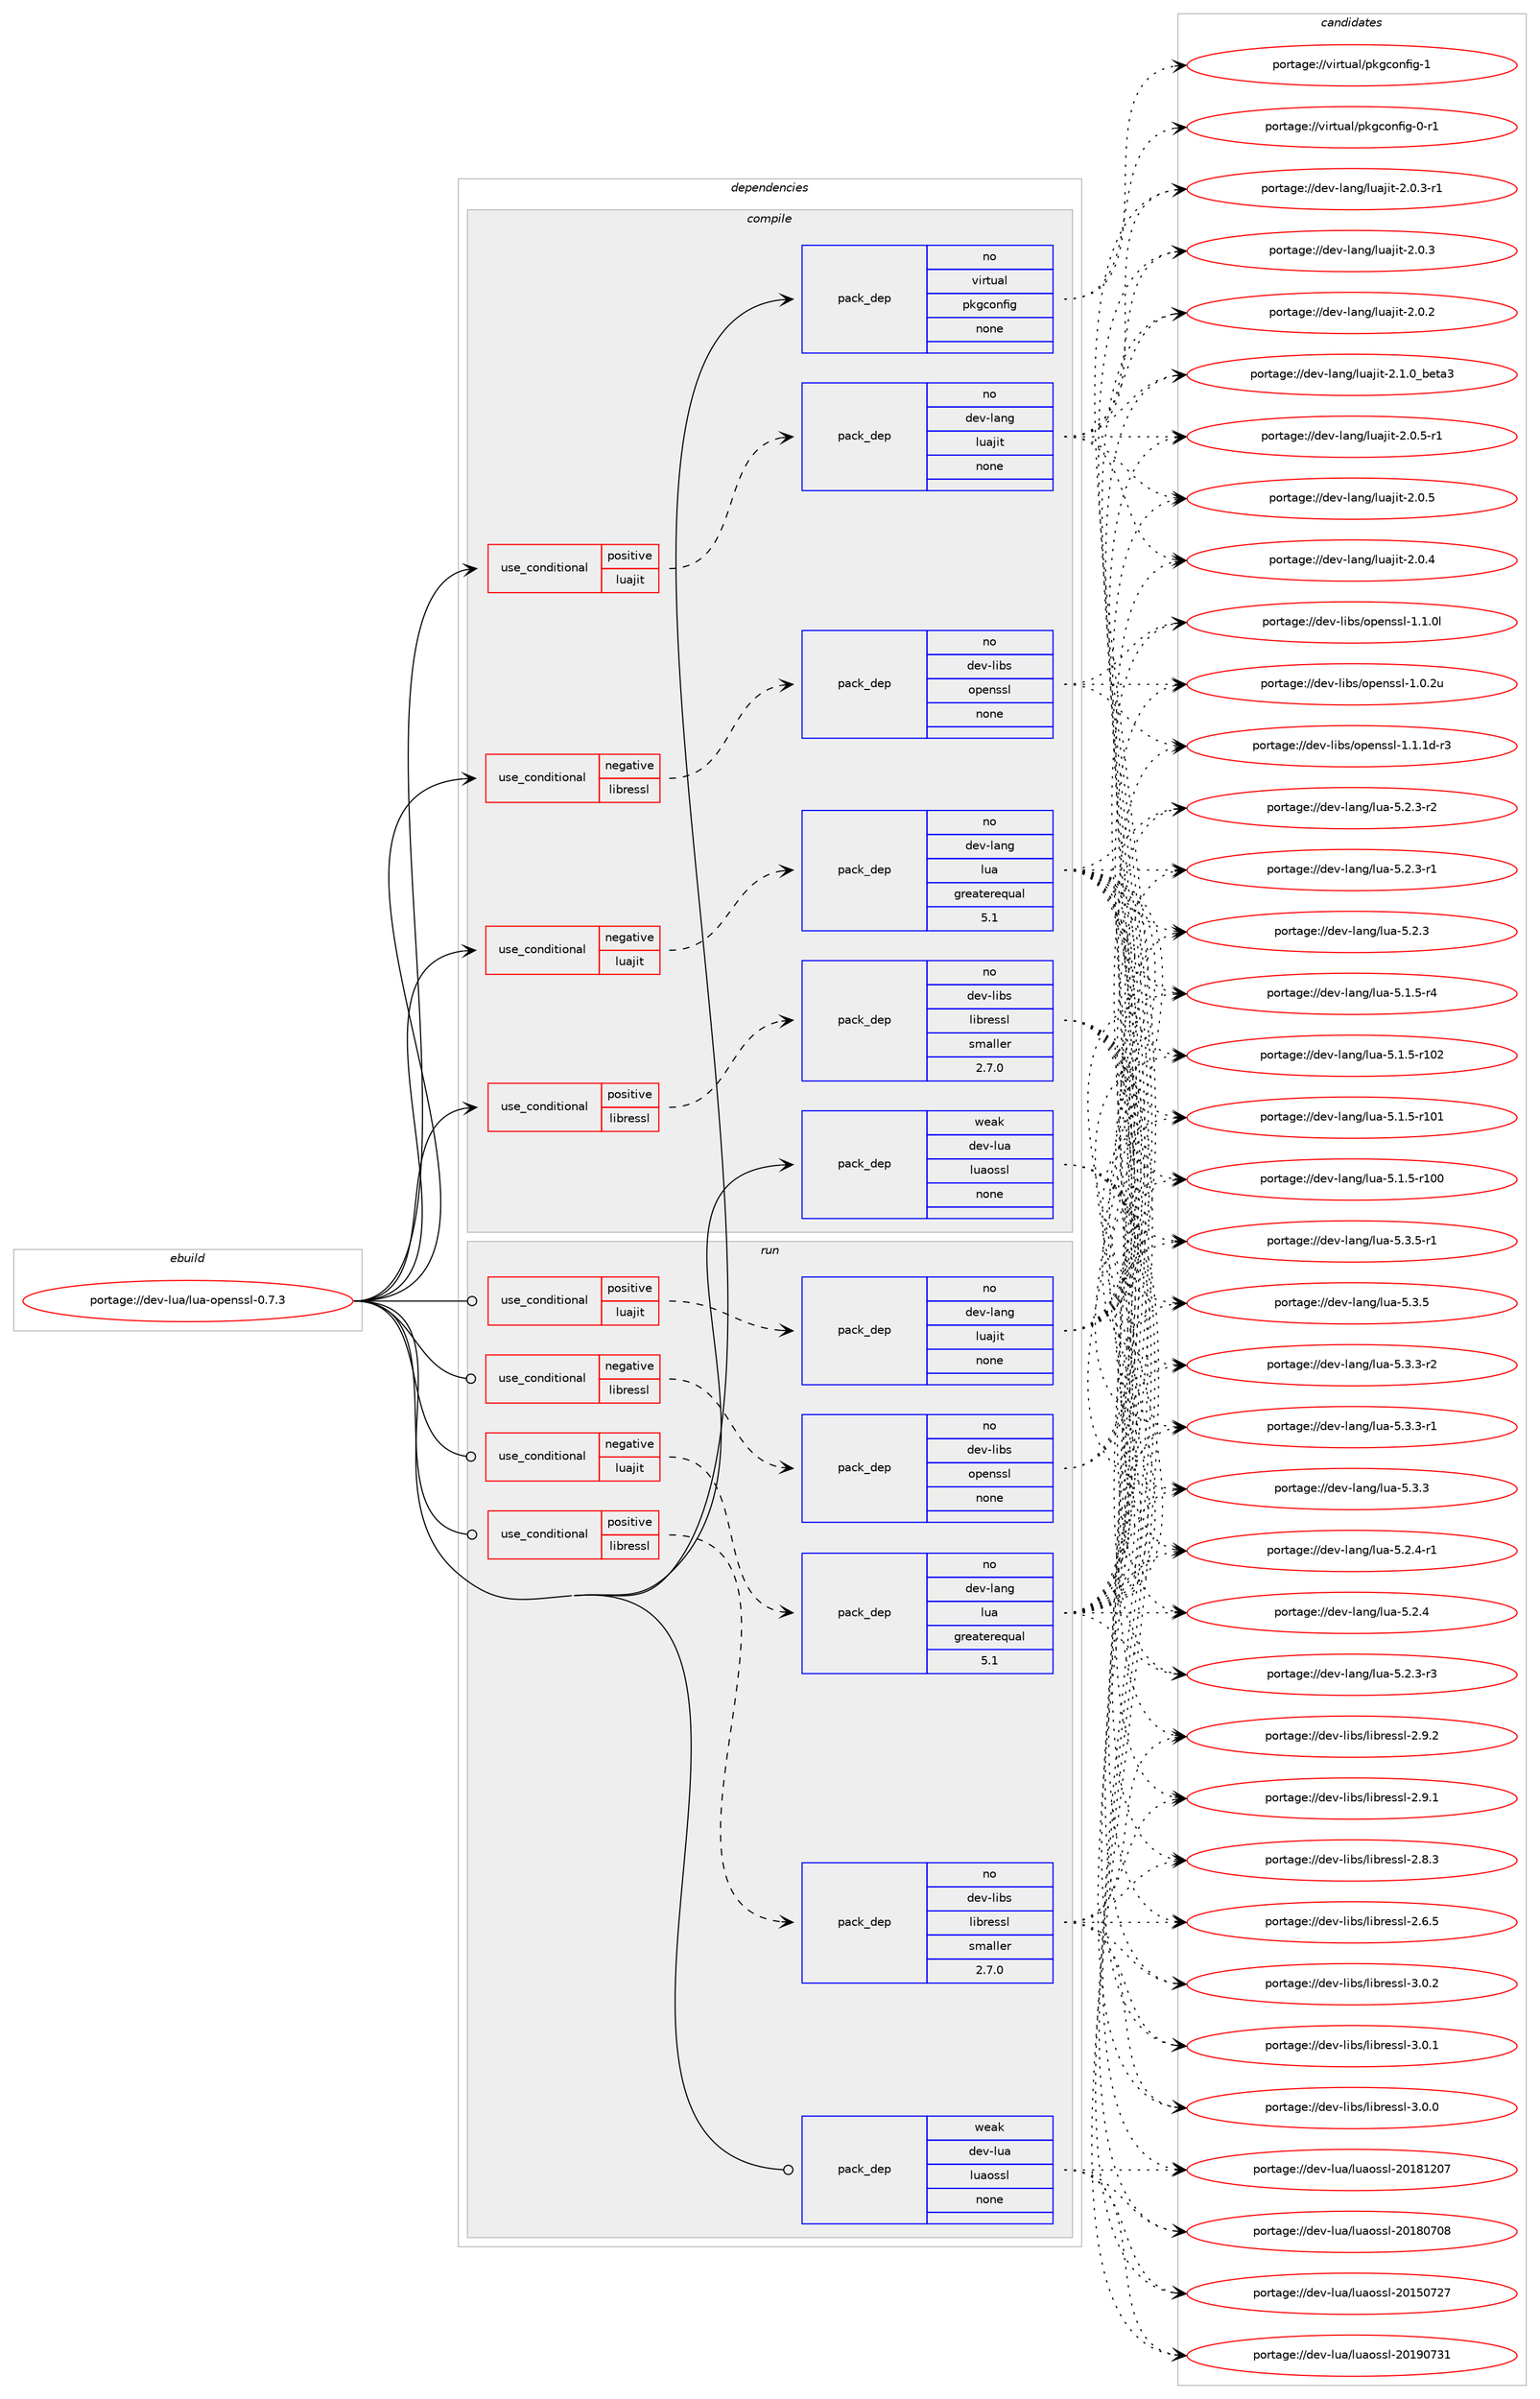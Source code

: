 digraph prolog {

# *************
# Graph options
# *************

newrank=true;
concentrate=true;
compound=true;
graph [rankdir=LR,fontname=Helvetica,fontsize=10,ranksep=1.5];#, ranksep=2.5, nodesep=0.2];
edge  [arrowhead=vee];
node  [fontname=Helvetica,fontsize=10];

# **********
# The ebuild
# **********

subgraph cluster_leftcol {
color=gray;
label=<<i>ebuild</i>>;
id [label="portage://dev-lua/lua-openssl-0.7.3", color=red, width=4, href="../dev-lua/lua-openssl-0.7.3.svg"];
}

# ****************
# The dependencies
# ****************

subgraph cluster_midcol {
color=gray;
label=<<i>dependencies</i>>;
subgraph cluster_compile {
fillcolor="#eeeeee";
style=filled;
label=<<i>compile</i>>;
subgraph cond123164 {
dependency505421 [label=<<TABLE BORDER="0" CELLBORDER="1" CELLSPACING="0" CELLPADDING="4"><TR><TD ROWSPAN="3" CELLPADDING="10">use_conditional</TD></TR><TR><TD>negative</TD></TR><TR><TD>libressl</TD></TR></TABLE>>, shape=none, color=red];
subgraph pack377118 {
dependency505422 [label=<<TABLE BORDER="0" CELLBORDER="1" CELLSPACING="0" CELLPADDING="4" WIDTH="220"><TR><TD ROWSPAN="6" CELLPADDING="30">pack_dep</TD></TR><TR><TD WIDTH="110">no</TD></TR><TR><TD>dev-libs</TD></TR><TR><TD>openssl</TD></TR><TR><TD>none</TD></TR><TR><TD></TD></TR></TABLE>>, shape=none, color=blue];
}
dependency505421:e -> dependency505422:w [weight=20,style="dashed",arrowhead="vee"];
}
id:e -> dependency505421:w [weight=20,style="solid",arrowhead="vee"];
subgraph cond123165 {
dependency505423 [label=<<TABLE BORDER="0" CELLBORDER="1" CELLSPACING="0" CELLPADDING="4"><TR><TD ROWSPAN="3" CELLPADDING="10">use_conditional</TD></TR><TR><TD>negative</TD></TR><TR><TD>luajit</TD></TR></TABLE>>, shape=none, color=red];
subgraph pack377119 {
dependency505424 [label=<<TABLE BORDER="0" CELLBORDER="1" CELLSPACING="0" CELLPADDING="4" WIDTH="220"><TR><TD ROWSPAN="6" CELLPADDING="30">pack_dep</TD></TR><TR><TD WIDTH="110">no</TD></TR><TR><TD>dev-lang</TD></TR><TR><TD>lua</TD></TR><TR><TD>greaterequal</TD></TR><TR><TD>5.1</TD></TR></TABLE>>, shape=none, color=blue];
}
dependency505423:e -> dependency505424:w [weight=20,style="dashed",arrowhead="vee"];
}
id:e -> dependency505423:w [weight=20,style="solid",arrowhead="vee"];
subgraph cond123166 {
dependency505425 [label=<<TABLE BORDER="0" CELLBORDER="1" CELLSPACING="0" CELLPADDING="4"><TR><TD ROWSPAN="3" CELLPADDING="10">use_conditional</TD></TR><TR><TD>positive</TD></TR><TR><TD>libressl</TD></TR></TABLE>>, shape=none, color=red];
subgraph pack377120 {
dependency505426 [label=<<TABLE BORDER="0" CELLBORDER="1" CELLSPACING="0" CELLPADDING="4" WIDTH="220"><TR><TD ROWSPAN="6" CELLPADDING="30">pack_dep</TD></TR><TR><TD WIDTH="110">no</TD></TR><TR><TD>dev-libs</TD></TR><TR><TD>libressl</TD></TR><TR><TD>smaller</TD></TR><TR><TD>2.7.0</TD></TR></TABLE>>, shape=none, color=blue];
}
dependency505425:e -> dependency505426:w [weight=20,style="dashed",arrowhead="vee"];
}
id:e -> dependency505425:w [weight=20,style="solid",arrowhead="vee"];
subgraph cond123167 {
dependency505427 [label=<<TABLE BORDER="0" CELLBORDER="1" CELLSPACING="0" CELLPADDING="4"><TR><TD ROWSPAN="3" CELLPADDING="10">use_conditional</TD></TR><TR><TD>positive</TD></TR><TR><TD>luajit</TD></TR></TABLE>>, shape=none, color=red];
subgraph pack377121 {
dependency505428 [label=<<TABLE BORDER="0" CELLBORDER="1" CELLSPACING="0" CELLPADDING="4" WIDTH="220"><TR><TD ROWSPAN="6" CELLPADDING="30">pack_dep</TD></TR><TR><TD WIDTH="110">no</TD></TR><TR><TD>dev-lang</TD></TR><TR><TD>luajit</TD></TR><TR><TD>none</TD></TR><TR><TD></TD></TR></TABLE>>, shape=none, color=blue];
}
dependency505427:e -> dependency505428:w [weight=20,style="dashed",arrowhead="vee"];
}
id:e -> dependency505427:w [weight=20,style="solid",arrowhead="vee"];
subgraph pack377122 {
dependency505429 [label=<<TABLE BORDER="0" CELLBORDER="1" CELLSPACING="0" CELLPADDING="4" WIDTH="220"><TR><TD ROWSPAN="6" CELLPADDING="30">pack_dep</TD></TR><TR><TD WIDTH="110">no</TD></TR><TR><TD>virtual</TD></TR><TR><TD>pkgconfig</TD></TR><TR><TD>none</TD></TR><TR><TD></TD></TR></TABLE>>, shape=none, color=blue];
}
id:e -> dependency505429:w [weight=20,style="solid",arrowhead="vee"];
subgraph pack377123 {
dependency505430 [label=<<TABLE BORDER="0" CELLBORDER="1" CELLSPACING="0" CELLPADDING="4" WIDTH="220"><TR><TD ROWSPAN="6" CELLPADDING="30">pack_dep</TD></TR><TR><TD WIDTH="110">weak</TD></TR><TR><TD>dev-lua</TD></TR><TR><TD>luaossl</TD></TR><TR><TD>none</TD></TR><TR><TD></TD></TR></TABLE>>, shape=none, color=blue];
}
id:e -> dependency505430:w [weight=20,style="solid",arrowhead="vee"];
}
subgraph cluster_compileandrun {
fillcolor="#eeeeee";
style=filled;
label=<<i>compile and run</i>>;
}
subgraph cluster_run {
fillcolor="#eeeeee";
style=filled;
label=<<i>run</i>>;
subgraph cond123168 {
dependency505431 [label=<<TABLE BORDER="0" CELLBORDER="1" CELLSPACING="0" CELLPADDING="4"><TR><TD ROWSPAN="3" CELLPADDING="10">use_conditional</TD></TR><TR><TD>negative</TD></TR><TR><TD>libressl</TD></TR></TABLE>>, shape=none, color=red];
subgraph pack377124 {
dependency505432 [label=<<TABLE BORDER="0" CELLBORDER="1" CELLSPACING="0" CELLPADDING="4" WIDTH="220"><TR><TD ROWSPAN="6" CELLPADDING="30">pack_dep</TD></TR><TR><TD WIDTH="110">no</TD></TR><TR><TD>dev-libs</TD></TR><TR><TD>openssl</TD></TR><TR><TD>none</TD></TR><TR><TD></TD></TR></TABLE>>, shape=none, color=blue];
}
dependency505431:e -> dependency505432:w [weight=20,style="dashed",arrowhead="vee"];
}
id:e -> dependency505431:w [weight=20,style="solid",arrowhead="odot"];
subgraph cond123169 {
dependency505433 [label=<<TABLE BORDER="0" CELLBORDER="1" CELLSPACING="0" CELLPADDING="4"><TR><TD ROWSPAN="3" CELLPADDING="10">use_conditional</TD></TR><TR><TD>negative</TD></TR><TR><TD>luajit</TD></TR></TABLE>>, shape=none, color=red];
subgraph pack377125 {
dependency505434 [label=<<TABLE BORDER="0" CELLBORDER="1" CELLSPACING="0" CELLPADDING="4" WIDTH="220"><TR><TD ROWSPAN="6" CELLPADDING="30">pack_dep</TD></TR><TR><TD WIDTH="110">no</TD></TR><TR><TD>dev-lang</TD></TR><TR><TD>lua</TD></TR><TR><TD>greaterequal</TD></TR><TR><TD>5.1</TD></TR></TABLE>>, shape=none, color=blue];
}
dependency505433:e -> dependency505434:w [weight=20,style="dashed",arrowhead="vee"];
}
id:e -> dependency505433:w [weight=20,style="solid",arrowhead="odot"];
subgraph cond123170 {
dependency505435 [label=<<TABLE BORDER="0" CELLBORDER="1" CELLSPACING="0" CELLPADDING="4"><TR><TD ROWSPAN="3" CELLPADDING="10">use_conditional</TD></TR><TR><TD>positive</TD></TR><TR><TD>libressl</TD></TR></TABLE>>, shape=none, color=red];
subgraph pack377126 {
dependency505436 [label=<<TABLE BORDER="0" CELLBORDER="1" CELLSPACING="0" CELLPADDING="4" WIDTH="220"><TR><TD ROWSPAN="6" CELLPADDING="30">pack_dep</TD></TR><TR><TD WIDTH="110">no</TD></TR><TR><TD>dev-libs</TD></TR><TR><TD>libressl</TD></TR><TR><TD>smaller</TD></TR><TR><TD>2.7.0</TD></TR></TABLE>>, shape=none, color=blue];
}
dependency505435:e -> dependency505436:w [weight=20,style="dashed",arrowhead="vee"];
}
id:e -> dependency505435:w [weight=20,style="solid",arrowhead="odot"];
subgraph cond123171 {
dependency505437 [label=<<TABLE BORDER="0" CELLBORDER="1" CELLSPACING="0" CELLPADDING="4"><TR><TD ROWSPAN="3" CELLPADDING="10">use_conditional</TD></TR><TR><TD>positive</TD></TR><TR><TD>luajit</TD></TR></TABLE>>, shape=none, color=red];
subgraph pack377127 {
dependency505438 [label=<<TABLE BORDER="0" CELLBORDER="1" CELLSPACING="0" CELLPADDING="4" WIDTH="220"><TR><TD ROWSPAN="6" CELLPADDING="30">pack_dep</TD></TR><TR><TD WIDTH="110">no</TD></TR><TR><TD>dev-lang</TD></TR><TR><TD>luajit</TD></TR><TR><TD>none</TD></TR><TR><TD></TD></TR></TABLE>>, shape=none, color=blue];
}
dependency505437:e -> dependency505438:w [weight=20,style="dashed",arrowhead="vee"];
}
id:e -> dependency505437:w [weight=20,style="solid",arrowhead="odot"];
subgraph pack377128 {
dependency505439 [label=<<TABLE BORDER="0" CELLBORDER="1" CELLSPACING="0" CELLPADDING="4" WIDTH="220"><TR><TD ROWSPAN="6" CELLPADDING="30">pack_dep</TD></TR><TR><TD WIDTH="110">weak</TD></TR><TR><TD>dev-lua</TD></TR><TR><TD>luaossl</TD></TR><TR><TD>none</TD></TR><TR><TD></TD></TR></TABLE>>, shape=none, color=blue];
}
id:e -> dependency505439:w [weight=20,style="solid",arrowhead="odot"];
}
}

# **************
# The candidates
# **************

subgraph cluster_choices {
rank=same;
color=gray;
label=<<i>candidates</i>>;

subgraph choice377118 {
color=black;
nodesep=1;
choice1001011184510810598115471111121011101151151084549464946491004511451 [label="portage://dev-libs/openssl-1.1.1d-r3", color=red, width=4,href="../dev-libs/openssl-1.1.1d-r3.svg"];
choice100101118451081059811547111112101110115115108454946494648108 [label="portage://dev-libs/openssl-1.1.0l", color=red, width=4,href="../dev-libs/openssl-1.1.0l.svg"];
choice100101118451081059811547111112101110115115108454946484650117 [label="portage://dev-libs/openssl-1.0.2u", color=red, width=4,href="../dev-libs/openssl-1.0.2u.svg"];
dependency505422:e -> choice1001011184510810598115471111121011101151151084549464946491004511451:w [style=dotted,weight="100"];
dependency505422:e -> choice100101118451081059811547111112101110115115108454946494648108:w [style=dotted,weight="100"];
dependency505422:e -> choice100101118451081059811547111112101110115115108454946484650117:w [style=dotted,weight="100"];
}
subgraph choice377119 {
color=black;
nodesep=1;
choice100101118451089711010347108117974553465146534511449 [label="portage://dev-lang/lua-5.3.5-r1", color=red, width=4,href="../dev-lang/lua-5.3.5-r1.svg"];
choice10010111845108971101034710811797455346514653 [label="portage://dev-lang/lua-5.3.5", color=red, width=4,href="../dev-lang/lua-5.3.5.svg"];
choice100101118451089711010347108117974553465146514511450 [label="portage://dev-lang/lua-5.3.3-r2", color=red, width=4,href="../dev-lang/lua-5.3.3-r2.svg"];
choice100101118451089711010347108117974553465146514511449 [label="portage://dev-lang/lua-5.3.3-r1", color=red, width=4,href="../dev-lang/lua-5.3.3-r1.svg"];
choice10010111845108971101034710811797455346514651 [label="portage://dev-lang/lua-5.3.3", color=red, width=4,href="../dev-lang/lua-5.3.3.svg"];
choice100101118451089711010347108117974553465046524511449 [label="portage://dev-lang/lua-5.2.4-r1", color=red, width=4,href="../dev-lang/lua-5.2.4-r1.svg"];
choice10010111845108971101034710811797455346504652 [label="portage://dev-lang/lua-5.2.4", color=red, width=4,href="../dev-lang/lua-5.2.4.svg"];
choice100101118451089711010347108117974553465046514511451 [label="portage://dev-lang/lua-5.2.3-r3", color=red, width=4,href="../dev-lang/lua-5.2.3-r3.svg"];
choice100101118451089711010347108117974553465046514511450 [label="portage://dev-lang/lua-5.2.3-r2", color=red, width=4,href="../dev-lang/lua-5.2.3-r2.svg"];
choice100101118451089711010347108117974553465046514511449 [label="portage://dev-lang/lua-5.2.3-r1", color=red, width=4,href="../dev-lang/lua-5.2.3-r1.svg"];
choice10010111845108971101034710811797455346504651 [label="portage://dev-lang/lua-5.2.3", color=red, width=4,href="../dev-lang/lua-5.2.3.svg"];
choice100101118451089711010347108117974553464946534511452 [label="portage://dev-lang/lua-5.1.5-r4", color=red, width=4,href="../dev-lang/lua-5.1.5-r4.svg"];
choice1001011184510897110103471081179745534649465345114494850 [label="portage://dev-lang/lua-5.1.5-r102", color=red, width=4,href="../dev-lang/lua-5.1.5-r102.svg"];
choice1001011184510897110103471081179745534649465345114494849 [label="portage://dev-lang/lua-5.1.5-r101", color=red, width=4,href="../dev-lang/lua-5.1.5-r101.svg"];
choice1001011184510897110103471081179745534649465345114494848 [label="portage://dev-lang/lua-5.1.5-r100", color=red, width=4,href="../dev-lang/lua-5.1.5-r100.svg"];
dependency505424:e -> choice100101118451089711010347108117974553465146534511449:w [style=dotted,weight="100"];
dependency505424:e -> choice10010111845108971101034710811797455346514653:w [style=dotted,weight="100"];
dependency505424:e -> choice100101118451089711010347108117974553465146514511450:w [style=dotted,weight="100"];
dependency505424:e -> choice100101118451089711010347108117974553465146514511449:w [style=dotted,weight="100"];
dependency505424:e -> choice10010111845108971101034710811797455346514651:w [style=dotted,weight="100"];
dependency505424:e -> choice100101118451089711010347108117974553465046524511449:w [style=dotted,weight="100"];
dependency505424:e -> choice10010111845108971101034710811797455346504652:w [style=dotted,weight="100"];
dependency505424:e -> choice100101118451089711010347108117974553465046514511451:w [style=dotted,weight="100"];
dependency505424:e -> choice100101118451089711010347108117974553465046514511450:w [style=dotted,weight="100"];
dependency505424:e -> choice100101118451089711010347108117974553465046514511449:w [style=dotted,weight="100"];
dependency505424:e -> choice10010111845108971101034710811797455346504651:w [style=dotted,weight="100"];
dependency505424:e -> choice100101118451089711010347108117974553464946534511452:w [style=dotted,weight="100"];
dependency505424:e -> choice1001011184510897110103471081179745534649465345114494850:w [style=dotted,weight="100"];
dependency505424:e -> choice1001011184510897110103471081179745534649465345114494849:w [style=dotted,weight="100"];
dependency505424:e -> choice1001011184510897110103471081179745534649465345114494848:w [style=dotted,weight="100"];
}
subgraph choice377120 {
color=black;
nodesep=1;
choice10010111845108105981154710810598114101115115108455146484650 [label="portage://dev-libs/libressl-3.0.2", color=red, width=4,href="../dev-libs/libressl-3.0.2.svg"];
choice10010111845108105981154710810598114101115115108455146484649 [label="portage://dev-libs/libressl-3.0.1", color=red, width=4,href="../dev-libs/libressl-3.0.1.svg"];
choice10010111845108105981154710810598114101115115108455146484648 [label="portage://dev-libs/libressl-3.0.0", color=red, width=4,href="../dev-libs/libressl-3.0.0.svg"];
choice10010111845108105981154710810598114101115115108455046574650 [label="portage://dev-libs/libressl-2.9.2", color=red, width=4,href="../dev-libs/libressl-2.9.2.svg"];
choice10010111845108105981154710810598114101115115108455046574649 [label="portage://dev-libs/libressl-2.9.1", color=red, width=4,href="../dev-libs/libressl-2.9.1.svg"];
choice10010111845108105981154710810598114101115115108455046564651 [label="portage://dev-libs/libressl-2.8.3", color=red, width=4,href="../dev-libs/libressl-2.8.3.svg"];
choice10010111845108105981154710810598114101115115108455046544653 [label="portage://dev-libs/libressl-2.6.5", color=red, width=4,href="../dev-libs/libressl-2.6.5.svg"];
dependency505426:e -> choice10010111845108105981154710810598114101115115108455146484650:w [style=dotted,weight="100"];
dependency505426:e -> choice10010111845108105981154710810598114101115115108455146484649:w [style=dotted,weight="100"];
dependency505426:e -> choice10010111845108105981154710810598114101115115108455146484648:w [style=dotted,weight="100"];
dependency505426:e -> choice10010111845108105981154710810598114101115115108455046574650:w [style=dotted,weight="100"];
dependency505426:e -> choice10010111845108105981154710810598114101115115108455046574649:w [style=dotted,weight="100"];
dependency505426:e -> choice10010111845108105981154710810598114101115115108455046564651:w [style=dotted,weight="100"];
dependency505426:e -> choice10010111845108105981154710810598114101115115108455046544653:w [style=dotted,weight="100"];
}
subgraph choice377121 {
color=black;
nodesep=1;
choice1001011184510897110103471081179710610511645504649464895981011169751 [label="portage://dev-lang/luajit-2.1.0_beta3", color=red, width=4,href="../dev-lang/luajit-2.1.0_beta3.svg"];
choice100101118451089711010347108117971061051164550464846534511449 [label="portage://dev-lang/luajit-2.0.5-r1", color=red, width=4,href="../dev-lang/luajit-2.0.5-r1.svg"];
choice10010111845108971101034710811797106105116455046484653 [label="portage://dev-lang/luajit-2.0.5", color=red, width=4,href="../dev-lang/luajit-2.0.5.svg"];
choice10010111845108971101034710811797106105116455046484652 [label="portage://dev-lang/luajit-2.0.4", color=red, width=4,href="../dev-lang/luajit-2.0.4.svg"];
choice100101118451089711010347108117971061051164550464846514511449 [label="portage://dev-lang/luajit-2.0.3-r1", color=red, width=4,href="../dev-lang/luajit-2.0.3-r1.svg"];
choice10010111845108971101034710811797106105116455046484651 [label="portage://dev-lang/luajit-2.0.3", color=red, width=4,href="../dev-lang/luajit-2.0.3.svg"];
choice10010111845108971101034710811797106105116455046484650 [label="portage://dev-lang/luajit-2.0.2", color=red, width=4,href="../dev-lang/luajit-2.0.2.svg"];
dependency505428:e -> choice1001011184510897110103471081179710610511645504649464895981011169751:w [style=dotted,weight="100"];
dependency505428:e -> choice100101118451089711010347108117971061051164550464846534511449:w [style=dotted,weight="100"];
dependency505428:e -> choice10010111845108971101034710811797106105116455046484653:w [style=dotted,weight="100"];
dependency505428:e -> choice10010111845108971101034710811797106105116455046484652:w [style=dotted,weight="100"];
dependency505428:e -> choice100101118451089711010347108117971061051164550464846514511449:w [style=dotted,weight="100"];
dependency505428:e -> choice10010111845108971101034710811797106105116455046484651:w [style=dotted,weight="100"];
dependency505428:e -> choice10010111845108971101034710811797106105116455046484650:w [style=dotted,weight="100"];
}
subgraph choice377122 {
color=black;
nodesep=1;
choice1181051141161179710847112107103991111101021051034549 [label="portage://virtual/pkgconfig-1", color=red, width=4,href="../virtual/pkgconfig-1.svg"];
choice11810511411611797108471121071039911111010210510345484511449 [label="portage://virtual/pkgconfig-0-r1", color=red, width=4,href="../virtual/pkgconfig-0-r1.svg"];
dependency505429:e -> choice1181051141161179710847112107103991111101021051034549:w [style=dotted,weight="100"];
dependency505429:e -> choice11810511411611797108471121071039911111010210510345484511449:w [style=dotted,weight="100"];
}
subgraph choice377123 {
color=black;
nodesep=1;
choice10010111845108117974710811797111115115108455048495748555149 [label="portage://dev-lua/luaossl-20190731", color=red, width=4,href="../dev-lua/luaossl-20190731.svg"];
choice10010111845108117974710811797111115115108455048495649504855 [label="portage://dev-lua/luaossl-20181207", color=red, width=4,href="../dev-lua/luaossl-20181207.svg"];
choice10010111845108117974710811797111115115108455048495648554856 [label="portage://dev-lua/luaossl-20180708", color=red, width=4,href="../dev-lua/luaossl-20180708.svg"];
choice10010111845108117974710811797111115115108455048495348555055 [label="portage://dev-lua/luaossl-20150727", color=red, width=4,href="../dev-lua/luaossl-20150727.svg"];
dependency505430:e -> choice10010111845108117974710811797111115115108455048495748555149:w [style=dotted,weight="100"];
dependency505430:e -> choice10010111845108117974710811797111115115108455048495649504855:w [style=dotted,weight="100"];
dependency505430:e -> choice10010111845108117974710811797111115115108455048495648554856:w [style=dotted,weight="100"];
dependency505430:e -> choice10010111845108117974710811797111115115108455048495348555055:w [style=dotted,weight="100"];
}
subgraph choice377124 {
color=black;
nodesep=1;
choice1001011184510810598115471111121011101151151084549464946491004511451 [label="portage://dev-libs/openssl-1.1.1d-r3", color=red, width=4,href="../dev-libs/openssl-1.1.1d-r3.svg"];
choice100101118451081059811547111112101110115115108454946494648108 [label="portage://dev-libs/openssl-1.1.0l", color=red, width=4,href="../dev-libs/openssl-1.1.0l.svg"];
choice100101118451081059811547111112101110115115108454946484650117 [label="portage://dev-libs/openssl-1.0.2u", color=red, width=4,href="../dev-libs/openssl-1.0.2u.svg"];
dependency505432:e -> choice1001011184510810598115471111121011101151151084549464946491004511451:w [style=dotted,weight="100"];
dependency505432:e -> choice100101118451081059811547111112101110115115108454946494648108:w [style=dotted,weight="100"];
dependency505432:e -> choice100101118451081059811547111112101110115115108454946484650117:w [style=dotted,weight="100"];
}
subgraph choice377125 {
color=black;
nodesep=1;
choice100101118451089711010347108117974553465146534511449 [label="portage://dev-lang/lua-5.3.5-r1", color=red, width=4,href="../dev-lang/lua-5.3.5-r1.svg"];
choice10010111845108971101034710811797455346514653 [label="portage://dev-lang/lua-5.3.5", color=red, width=4,href="../dev-lang/lua-5.3.5.svg"];
choice100101118451089711010347108117974553465146514511450 [label="portage://dev-lang/lua-5.3.3-r2", color=red, width=4,href="../dev-lang/lua-5.3.3-r2.svg"];
choice100101118451089711010347108117974553465146514511449 [label="portage://dev-lang/lua-5.3.3-r1", color=red, width=4,href="../dev-lang/lua-5.3.3-r1.svg"];
choice10010111845108971101034710811797455346514651 [label="portage://dev-lang/lua-5.3.3", color=red, width=4,href="../dev-lang/lua-5.3.3.svg"];
choice100101118451089711010347108117974553465046524511449 [label="portage://dev-lang/lua-5.2.4-r1", color=red, width=4,href="../dev-lang/lua-5.2.4-r1.svg"];
choice10010111845108971101034710811797455346504652 [label="portage://dev-lang/lua-5.2.4", color=red, width=4,href="../dev-lang/lua-5.2.4.svg"];
choice100101118451089711010347108117974553465046514511451 [label="portage://dev-lang/lua-5.2.3-r3", color=red, width=4,href="../dev-lang/lua-5.2.3-r3.svg"];
choice100101118451089711010347108117974553465046514511450 [label="portage://dev-lang/lua-5.2.3-r2", color=red, width=4,href="../dev-lang/lua-5.2.3-r2.svg"];
choice100101118451089711010347108117974553465046514511449 [label="portage://dev-lang/lua-5.2.3-r1", color=red, width=4,href="../dev-lang/lua-5.2.3-r1.svg"];
choice10010111845108971101034710811797455346504651 [label="portage://dev-lang/lua-5.2.3", color=red, width=4,href="../dev-lang/lua-5.2.3.svg"];
choice100101118451089711010347108117974553464946534511452 [label="portage://dev-lang/lua-5.1.5-r4", color=red, width=4,href="../dev-lang/lua-5.1.5-r4.svg"];
choice1001011184510897110103471081179745534649465345114494850 [label="portage://dev-lang/lua-5.1.5-r102", color=red, width=4,href="../dev-lang/lua-5.1.5-r102.svg"];
choice1001011184510897110103471081179745534649465345114494849 [label="portage://dev-lang/lua-5.1.5-r101", color=red, width=4,href="../dev-lang/lua-5.1.5-r101.svg"];
choice1001011184510897110103471081179745534649465345114494848 [label="portage://dev-lang/lua-5.1.5-r100", color=red, width=4,href="../dev-lang/lua-5.1.5-r100.svg"];
dependency505434:e -> choice100101118451089711010347108117974553465146534511449:w [style=dotted,weight="100"];
dependency505434:e -> choice10010111845108971101034710811797455346514653:w [style=dotted,weight="100"];
dependency505434:e -> choice100101118451089711010347108117974553465146514511450:w [style=dotted,weight="100"];
dependency505434:e -> choice100101118451089711010347108117974553465146514511449:w [style=dotted,weight="100"];
dependency505434:e -> choice10010111845108971101034710811797455346514651:w [style=dotted,weight="100"];
dependency505434:e -> choice100101118451089711010347108117974553465046524511449:w [style=dotted,weight="100"];
dependency505434:e -> choice10010111845108971101034710811797455346504652:w [style=dotted,weight="100"];
dependency505434:e -> choice100101118451089711010347108117974553465046514511451:w [style=dotted,weight="100"];
dependency505434:e -> choice100101118451089711010347108117974553465046514511450:w [style=dotted,weight="100"];
dependency505434:e -> choice100101118451089711010347108117974553465046514511449:w [style=dotted,weight="100"];
dependency505434:e -> choice10010111845108971101034710811797455346504651:w [style=dotted,weight="100"];
dependency505434:e -> choice100101118451089711010347108117974553464946534511452:w [style=dotted,weight="100"];
dependency505434:e -> choice1001011184510897110103471081179745534649465345114494850:w [style=dotted,weight="100"];
dependency505434:e -> choice1001011184510897110103471081179745534649465345114494849:w [style=dotted,weight="100"];
dependency505434:e -> choice1001011184510897110103471081179745534649465345114494848:w [style=dotted,weight="100"];
}
subgraph choice377126 {
color=black;
nodesep=1;
choice10010111845108105981154710810598114101115115108455146484650 [label="portage://dev-libs/libressl-3.0.2", color=red, width=4,href="../dev-libs/libressl-3.0.2.svg"];
choice10010111845108105981154710810598114101115115108455146484649 [label="portage://dev-libs/libressl-3.0.1", color=red, width=4,href="../dev-libs/libressl-3.0.1.svg"];
choice10010111845108105981154710810598114101115115108455146484648 [label="portage://dev-libs/libressl-3.0.0", color=red, width=4,href="../dev-libs/libressl-3.0.0.svg"];
choice10010111845108105981154710810598114101115115108455046574650 [label="portage://dev-libs/libressl-2.9.2", color=red, width=4,href="../dev-libs/libressl-2.9.2.svg"];
choice10010111845108105981154710810598114101115115108455046574649 [label="portage://dev-libs/libressl-2.9.1", color=red, width=4,href="../dev-libs/libressl-2.9.1.svg"];
choice10010111845108105981154710810598114101115115108455046564651 [label="portage://dev-libs/libressl-2.8.3", color=red, width=4,href="../dev-libs/libressl-2.8.3.svg"];
choice10010111845108105981154710810598114101115115108455046544653 [label="portage://dev-libs/libressl-2.6.5", color=red, width=4,href="../dev-libs/libressl-2.6.5.svg"];
dependency505436:e -> choice10010111845108105981154710810598114101115115108455146484650:w [style=dotted,weight="100"];
dependency505436:e -> choice10010111845108105981154710810598114101115115108455146484649:w [style=dotted,weight="100"];
dependency505436:e -> choice10010111845108105981154710810598114101115115108455146484648:w [style=dotted,weight="100"];
dependency505436:e -> choice10010111845108105981154710810598114101115115108455046574650:w [style=dotted,weight="100"];
dependency505436:e -> choice10010111845108105981154710810598114101115115108455046574649:w [style=dotted,weight="100"];
dependency505436:e -> choice10010111845108105981154710810598114101115115108455046564651:w [style=dotted,weight="100"];
dependency505436:e -> choice10010111845108105981154710810598114101115115108455046544653:w [style=dotted,weight="100"];
}
subgraph choice377127 {
color=black;
nodesep=1;
choice1001011184510897110103471081179710610511645504649464895981011169751 [label="portage://dev-lang/luajit-2.1.0_beta3", color=red, width=4,href="../dev-lang/luajit-2.1.0_beta3.svg"];
choice100101118451089711010347108117971061051164550464846534511449 [label="portage://dev-lang/luajit-2.0.5-r1", color=red, width=4,href="../dev-lang/luajit-2.0.5-r1.svg"];
choice10010111845108971101034710811797106105116455046484653 [label="portage://dev-lang/luajit-2.0.5", color=red, width=4,href="../dev-lang/luajit-2.0.5.svg"];
choice10010111845108971101034710811797106105116455046484652 [label="portage://dev-lang/luajit-2.0.4", color=red, width=4,href="../dev-lang/luajit-2.0.4.svg"];
choice100101118451089711010347108117971061051164550464846514511449 [label="portage://dev-lang/luajit-2.0.3-r1", color=red, width=4,href="../dev-lang/luajit-2.0.3-r1.svg"];
choice10010111845108971101034710811797106105116455046484651 [label="portage://dev-lang/luajit-2.0.3", color=red, width=4,href="../dev-lang/luajit-2.0.3.svg"];
choice10010111845108971101034710811797106105116455046484650 [label="portage://dev-lang/luajit-2.0.2", color=red, width=4,href="../dev-lang/luajit-2.0.2.svg"];
dependency505438:e -> choice1001011184510897110103471081179710610511645504649464895981011169751:w [style=dotted,weight="100"];
dependency505438:e -> choice100101118451089711010347108117971061051164550464846534511449:w [style=dotted,weight="100"];
dependency505438:e -> choice10010111845108971101034710811797106105116455046484653:w [style=dotted,weight="100"];
dependency505438:e -> choice10010111845108971101034710811797106105116455046484652:w [style=dotted,weight="100"];
dependency505438:e -> choice100101118451089711010347108117971061051164550464846514511449:w [style=dotted,weight="100"];
dependency505438:e -> choice10010111845108971101034710811797106105116455046484651:w [style=dotted,weight="100"];
dependency505438:e -> choice10010111845108971101034710811797106105116455046484650:w [style=dotted,weight="100"];
}
subgraph choice377128 {
color=black;
nodesep=1;
choice10010111845108117974710811797111115115108455048495748555149 [label="portage://dev-lua/luaossl-20190731", color=red, width=4,href="../dev-lua/luaossl-20190731.svg"];
choice10010111845108117974710811797111115115108455048495649504855 [label="portage://dev-lua/luaossl-20181207", color=red, width=4,href="../dev-lua/luaossl-20181207.svg"];
choice10010111845108117974710811797111115115108455048495648554856 [label="portage://dev-lua/luaossl-20180708", color=red, width=4,href="../dev-lua/luaossl-20180708.svg"];
choice10010111845108117974710811797111115115108455048495348555055 [label="portage://dev-lua/luaossl-20150727", color=red, width=4,href="../dev-lua/luaossl-20150727.svg"];
dependency505439:e -> choice10010111845108117974710811797111115115108455048495748555149:w [style=dotted,weight="100"];
dependency505439:e -> choice10010111845108117974710811797111115115108455048495649504855:w [style=dotted,weight="100"];
dependency505439:e -> choice10010111845108117974710811797111115115108455048495648554856:w [style=dotted,weight="100"];
dependency505439:e -> choice10010111845108117974710811797111115115108455048495348555055:w [style=dotted,weight="100"];
}
}

}
